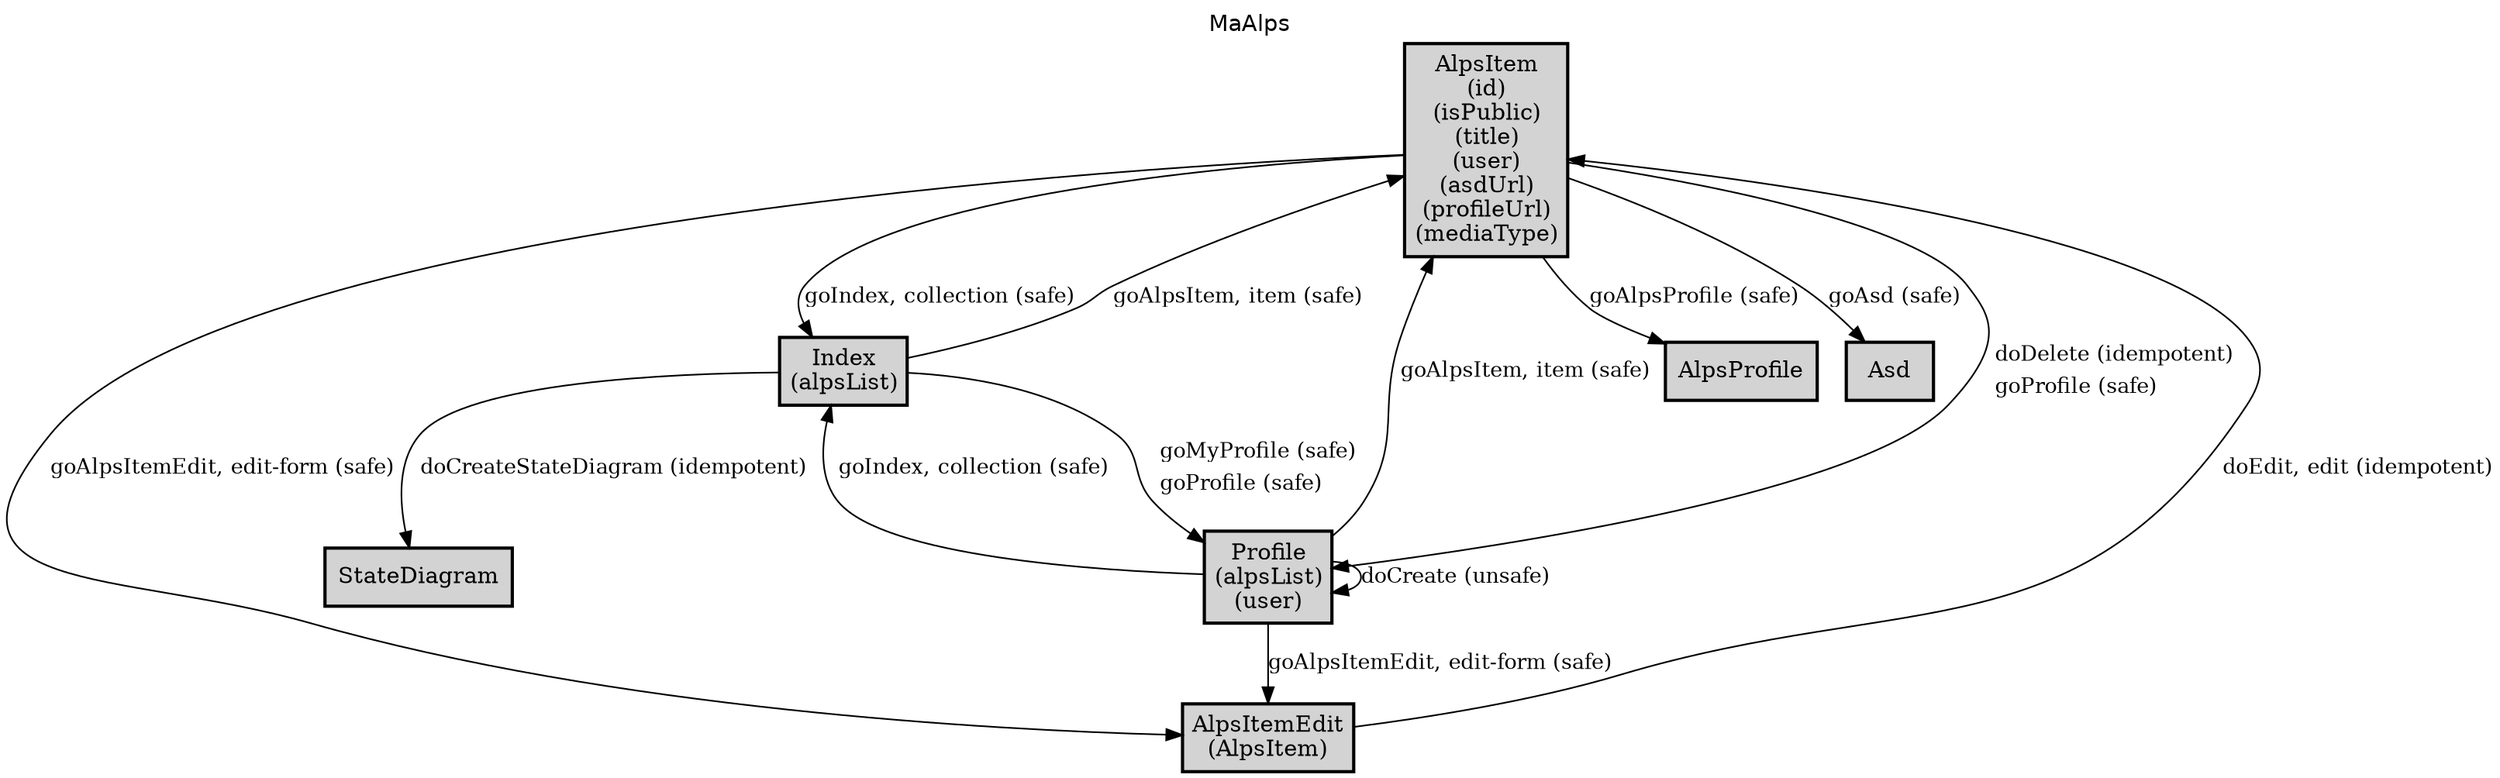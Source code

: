 digraph application_state_diagram {
  graph [
    labelloc="t";
    fontname="Helvetica"
    label="MaAlps";
    URL="index.html" target="_parent"
  ];
  node [shape = box, style = "bold,filled" fillcolor="lightgray"];

    AlpsItem [margin=0.02, label=<<table cellspacing="0" cellpadding="5" border="0"><tr><td>AlpsItem<br />(id)<br />(isPublic)<br />(title)<br />(user)<br />(asdUrl)<br />(profileUrl)<br />(mediaType)<br /></td></tr></table>>,shape=box URL="docs/semantic.AlpsItem.html" target="_parent"]
    AlpsItemEdit [margin=0.02, label=<<table cellspacing="0" cellpadding="5" border="0"><tr><td>AlpsItemEdit<br />(AlpsItem)<br /></td></tr></table>>,shape=box URL="docs/semantic.AlpsItemEdit.html" target="_parent"]
    Index [margin=0.02, label=<<table cellspacing="0" cellpadding="5" border="0"><tr><td>Index<br />(alpsList)<br /></td></tr></table>>,shape=box URL="docs/semantic.Index.html" target="_parent"]
    Profile [margin=0.02, label=<<table cellspacing="0" cellpadding="5" border="0"><tr><td>Profile<br />(alpsList)<br />(user)<br /></td></tr></table>>,shape=box URL="docs/semantic.Profile.html" target="_parent"]

    AlpsItem -> AlpsItemEdit [label = <goAlpsItemEdit, edit-form (safe)> URL="docs/safe.goAlpsItemEdit.html" target="_parent" fontsize=13];
    AlpsItem -> AlpsProfile [label = <goAlpsProfile (safe)> URL="docs/safe.goAlpsProfile.html" target="_parent" fontsize=13];
    AlpsItem -> Asd [label = <goAsd (safe)> URL="docs/safe.goAsd.html" target="_parent" fontsize=13];
    AlpsItem -> Index [label = <goIndex, collection (safe)> URL="docs/safe.goIndex.html" target="_parent" fontsize=13];
    AlpsItem -> Profile [label=<<table  border="0"><tr><td align="left" href="docs/idempotent.doDelete.html">doDelete (idempotent)</td></tr><tr><td align="left" href="docs/safe.goProfile.html">goProfile (safe)</td></tr></table>> fontsize=13];
    AlpsItemEdit -> AlpsItem [label = <doEdit, edit (idempotent)> URL="docs/idempotent.doEdit.html" target="_parent" fontsize=13];
    Index -> AlpsItem [label = <goAlpsItem, item (safe)> URL="docs/safe.goAlpsItem.html" target="_parent" fontsize=13];
    Index -> Profile [label=<<table  border="0"><tr><td align="left" href="docs/safe.goMyProfile.html">goMyProfile (safe)</td></tr><tr><td align="left" href="docs/safe.goProfile.html">goProfile (safe)</td></tr></table>> fontsize=13];
    Index -> StateDiagram [label = <doCreateStateDiagram (idempotent)> URL="docs/idempotent.doCreateStateDiagram.html" target="_parent" fontsize=13];
    Profile -> AlpsItem [label = <goAlpsItem, item (safe)> URL="docs/safe.goAlpsItem.html" target="_parent" fontsize=13];
    Profile -> AlpsItemEdit [label = <goAlpsItemEdit, edit-form (safe)> URL="docs/safe.goAlpsItemEdit.html" target="_parent" fontsize=13];
    Profile -> Index [label = <goIndex, collection (safe)> URL="docs/safe.goIndex.html" target="_parent" fontsize=13];
    Profile -> Profile [label = <doCreate (unsafe)> URL="docs/unsafe.doCreate.html" target="_parent" fontsize=13];

    AlpsProfile [label = <AlpsProfile> URL="docs/semantic.AlpsProfile.html" target="_parent"]
    Asd [label = <Asd> URL="docs/semantic.Asd.html" target="_parent"]
    StateDiagram [label = <StateDiagram> URL="docs/semantic.StateDiagram.html" target="_parent"]

}